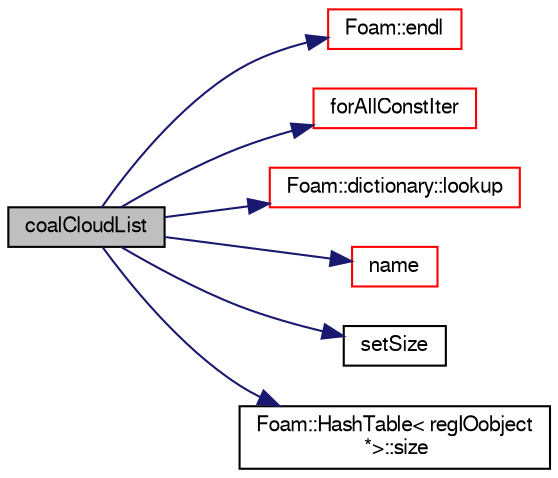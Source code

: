 digraph "coalCloudList"
{
  bgcolor="transparent";
  edge [fontname="FreeSans",fontsize="10",labelfontname="FreeSans",labelfontsize="10"];
  node [fontname="FreeSans",fontsize="10",shape=record];
  rankdir="LR";
  Node0 [label="coalCloudList",height=0.2,width=0.4,color="black", fillcolor="grey75", style="filled", fontcolor="black"];
  Node0 -> Node1 [color="midnightblue",fontsize="10",style="solid",fontname="FreeSans"];
  Node1 [label="Foam::endl",height=0.2,width=0.4,color="red",URL="$a21124.html#a2db8fe02a0d3909e9351bb4275b23ce4",tooltip="Add newline and flush stream. "];
  Node0 -> Node3 [color="midnightblue",fontsize="10",style="solid",fontname="FreeSans"];
  Node3 [label="forAllConstIter",height=0.2,width=0.4,color="red",URL="$a38141.html#ae21e2836509b0fa7f7cedf6493b11b09"];
  Node0 -> Node56 [color="midnightblue",fontsize="10",style="solid",fontname="FreeSans"];
  Node56 [label="Foam::dictionary::lookup",height=0.2,width=0.4,color="red",URL="$a26014.html#a6a0727fa523e48977e27348663def509",tooltip="Find and return an entry data stream. "];
  Node0 -> Node294 [color="midnightblue",fontsize="10",style="solid",fontname="FreeSans"];
  Node294 [label="name",height=0.2,width=0.4,color="red",URL="$a12539.html#a82e193fb66ae8aade6c98ed7ff994906",tooltip="Return a string representation of a Scalar. "];
  Node0 -> Node303 [color="midnightblue",fontsize="10",style="solid",fontname="FreeSans"];
  Node303 [label="setSize",height=0.2,width=0.4,color="black",URL="$a17900.html#a6f8d72476baf295a054f72dfbc9c61c3"];
  Node0 -> Node251 [color="midnightblue",fontsize="10",style="solid",fontname="FreeSans"];
  Node251 [label="Foam::HashTable\< regIOobject\l *\>::size",height=0.2,width=0.4,color="black",URL="$a25702.html#a47b3bf30da1eb3ab8076b5fbe00e0494",tooltip="Return number of elements in table. "];
}
